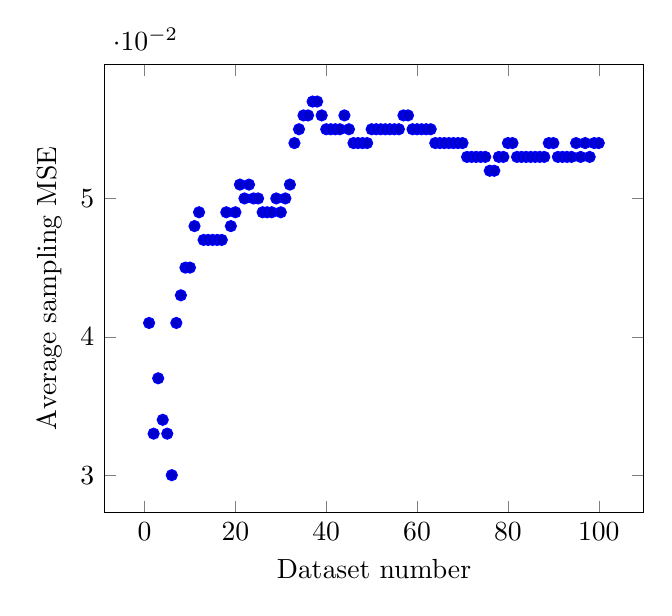 \begin{tikzpicture}[]
\begin{axis}[ylabel = {Average sampling MSE}, xlabel = {Dataset number}]\addplot+[draw=none, ] coordinates {
(1.0, 0.041)
(2.0, 0.033)
(3.0, 0.037)
(4.0, 0.034)
(5.0, 0.033)
(6.0, 0.03)
(7.0, 0.041)
(8.0, 0.043)
(9.0, 0.045)
(10.0, 0.045)
(11.0, 0.048)
(12.0, 0.049)
(13.0, 0.047)
(14.0, 0.047)
(15.0, 0.047)
(16.0, 0.047)
(17.0, 0.047)
(18.0, 0.049)
(19.0, 0.048)
(20.0, 0.049)
(21.0, 0.051)
(22.0, 0.05)
(23.0, 0.051)
(24.0, 0.05)
(25.0, 0.05)
(26.0, 0.049)
(27.0, 0.049)
(28.0, 0.049)
(29.0, 0.05)
(30.0, 0.049)
(31.0, 0.05)
(32.0, 0.051)
(33.0, 0.054)
(34.0, 0.055)
(35.0, 0.056)
(36.0, 0.056)
(37.0, 0.057)
(38.0, 0.057)
(39.0, 0.056)
(40.0, 0.055)
(41.0, 0.055)
(42.0, 0.055)
(43.0, 0.055)
(44.0, 0.056)
(45.0, 0.055)
(46.0, 0.054)
(47.0, 0.054)
(48.0, 0.054)
(49.0, 0.054)
(50.0, 0.055)
(51.0, 0.055)
(52.0, 0.055)
(53.0, 0.055)
(54.0, 0.055)
(55.0, 0.055)
(56.0, 0.055)
(57.0, 0.056)
(58.0, 0.056)
(59.0, 0.055)
(60.0, 0.055)
(61.0, 0.055)
(62.0, 0.055)
(63.0, 0.055)
(64.0, 0.054)
(65.0, 0.054)
(66.0, 0.054)
(67.0, 0.054)
(68.0, 0.054)
(69.0, 0.054)
(70.0, 0.054)
(71.0, 0.053)
(72.0, 0.053)
(73.0, 0.053)
(74.0, 0.053)
(75.0, 0.053)
(76.0, 0.052)
(77.0, 0.052)
(78.0, 0.053)
(79.0, 0.053)
(80.0, 0.054)
(81.0, 0.054)
(82.0, 0.053)
(83.0, 0.053)
(84.0, 0.053)
(85.0, 0.053)
(86.0, 0.053)
(87.0, 0.053)
(88.0, 0.053)
(89.0, 0.054)
(90.0, 0.054)
(91.0, 0.053)
(92.0, 0.053)
(93.0, 0.053)
(94.0, 0.053)
(95.0, 0.054)
(96.0, 0.053)
(97.0, 0.054)
(98.0, 0.053)
(99.0, 0.054)
(100.0, 0.054)
};
\end{axis}

\end{tikzpicture}
